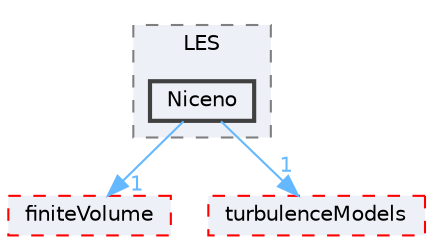 digraph "src/TurbulenceModels/phaseCompressible/LES/Niceno"
{
 // LATEX_PDF_SIZE
  bgcolor="transparent";
  edge [fontname=Helvetica,fontsize=10,labelfontname=Helvetica,labelfontsize=10];
  node [fontname=Helvetica,fontsize=10,shape=box,height=0.2,width=0.4];
  compound=true
  subgraph clusterdir_488cfc10b068d61dafd70f33fb089535 {
    graph [ bgcolor="#edf0f7", pencolor="grey50", label="LES", fontname=Helvetica,fontsize=10 style="filled,dashed", URL="dir_488cfc10b068d61dafd70f33fb089535.html",tooltip=""]
  dir_3246c7dd2ae022c36ebcf2e07305c569 [label="Niceno", fillcolor="#edf0f7", color="grey25", style="filled,bold", URL="dir_3246c7dd2ae022c36ebcf2e07305c569.html",tooltip=""];
  }
  dir_9bd15774b555cf7259a6fa18f99fe99b [label="finiteVolume", fillcolor="#edf0f7", color="red", style="filled,dashed", URL="dir_9bd15774b555cf7259a6fa18f99fe99b.html",tooltip=""];
  dir_a3dc37bcacf99bb6122ed819dac99f09 [label="turbulenceModels", fillcolor="#edf0f7", color="red", style="filled,dashed", URL="dir_a3dc37bcacf99bb6122ed819dac99f09.html",tooltip=""];
  dir_3246c7dd2ae022c36ebcf2e07305c569->dir_9bd15774b555cf7259a6fa18f99fe99b [headlabel="1", labeldistance=1.5 headhref="dir_002530_001387.html" href="dir_002530_001387.html" color="steelblue1" fontcolor="steelblue1"];
  dir_3246c7dd2ae022c36ebcf2e07305c569->dir_a3dc37bcacf99bb6122ed819dac99f09 [headlabel="1", labeldistance=1.5 headhref="dir_002530_004144.html" href="dir_002530_004144.html" color="steelblue1" fontcolor="steelblue1"];
}
